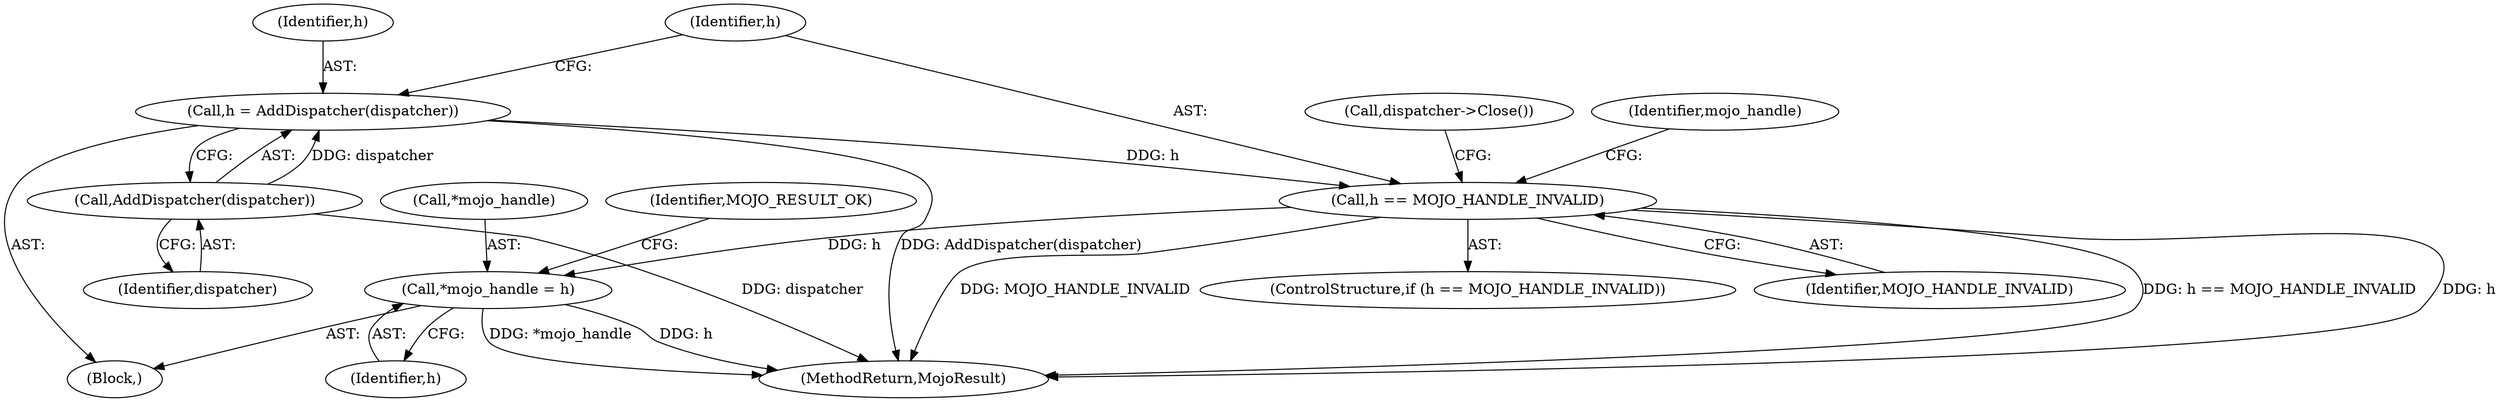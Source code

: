 digraph "0_Chrome_673ce95d481ea9368c4d4d43ac756ba1d6d9e608_32@pointer" {
"1000179" [label="(Call,*mojo_handle = h)"];
"1000172" [label="(Call,h == MOJO_HANDLE_INVALID)"];
"1000167" [label="(Call,h = AddDispatcher(dispatcher))"];
"1000169" [label="(Call,AddDispatcher(dispatcher))"];
"1000179" [label="(Call,*mojo_handle = h)"];
"1000176" [label="(Call,dispatcher->Close())"];
"1000171" [label="(ControlStructure,if (h == MOJO_HANDLE_INVALID))"];
"1000169" [label="(Call,AddDispatcher(dispatcher))"];
"1000172" [label="(Call,h == MOJO_HANDLE_INVALID)"];
"1000174" [label="(Identifier,MOJO_HANDLE_INVALID)"];
"1000181" [label="(Identifier,mojo_handle)"];
"1000167" [label="(Call,h = AddDispatcher(dispatcher))"];
"1000170" [label="(Identifier,dispatcher)"];
"1000180" [label="(Call,*mojo_handle)"];
"1000185" [label="(MethodReturn,MojoResult)"];
"1000173" [label="(Identifier,h)"];
"1000106" [label="(Block,)"];
"1000168" [label="(Identifier,h)"];
"1000184" [label="(Identifier,MOJO_RESULT_OK)"];
"1000182" [label="(Identifier,h)"];
"1000179" -> "1000106"  [label="AST: "];
"1000179" -> "1000182"  [label="CFG: "];
"1000180" -> "1000179"  [label="AST: "];
"1000182" -> "1000179"  [label="AST: "];
"1000184" -> "1000179"  [label="CFG: "];
"1000179" -> "1000185"  [label="DDG: h"];
"1000179" -> "1000185"  [label="DDG: *mojo_handle"];
"1000172" -> "1000179"  [label="DDG: h"];
"1000172" -> "1000171"  [label="AST: "];
"1000172" -> "1000174"  [label="CFG: "];
"1000173" -> "1000172"  [label="AST: "];
"1000174" -> "1000172"  [label="AST: "];
"1000176" -> "1000172"  [label="CFG: "];
"1000181" -> "1000172"  [label="CFG: "];
"1000172" -> "1000185"  [label="DDG: h == MOJO_HANDLE_INVALID"];
"1000172" -> "1000185"  [label="DDG: h"];
"1000172" -> "1000185"  [label="DDG: MOJO_HANDLE_INVALID"];
"1000167" -> "1000172"  [label="DDG: h"];
"1000167" -> "1000106"  [label="AST: "];
"1000167" -> "1000169"  [label="CFG: "];
"1000168" -> "1000167"  [label="AST: "];
"1000169" -> "1000167"  [label="AST: "];
"1000173" -> "1000167"  [label="CFG: "];
"1000167" -> "1000185"  [label="DDG: AddDispatcher(dispatcher)"];
"1000169" -> "1000167"  [label="DDG: dispatcher"];
"1000169" -> "1000170"  [label="CFG: "];
"1000170" -> "1000169"  [label="AST: "];
"1000169" -> "1000185"  [label="DDG: dispatcher"];
}

